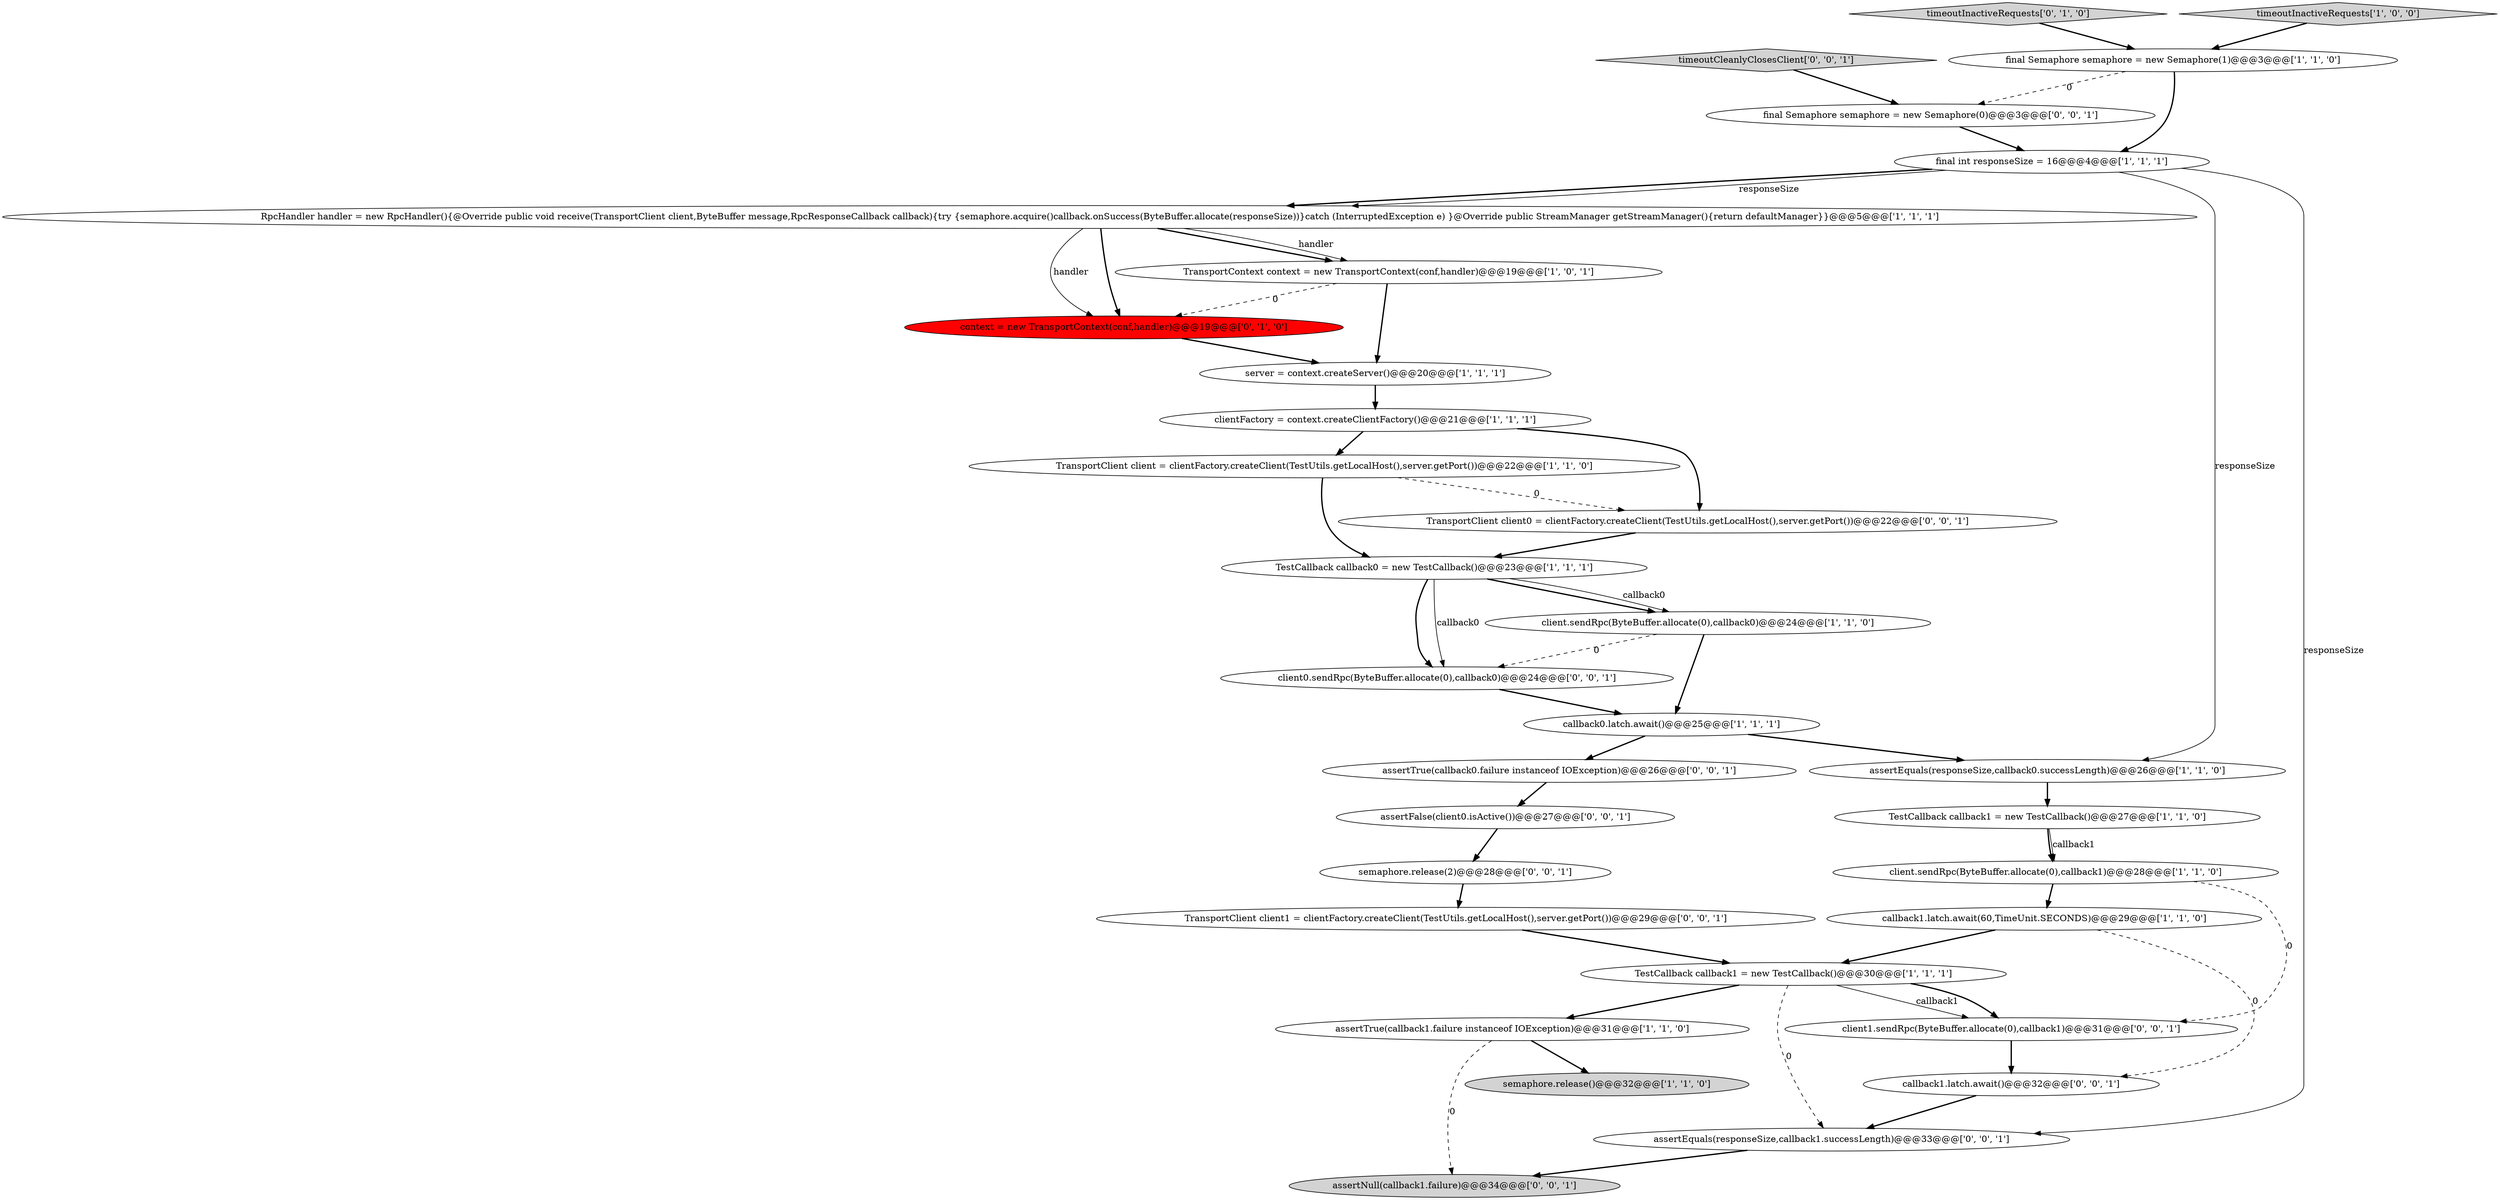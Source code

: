 digraph {
4 [style = filled, label = "TestCallback callback1 = new TestCallback()@@@30@@@['1', '1', '1']", fillcolor = white, shape = ellipse image = "AAA0AAABBB1BBB"];
19 [style = filled, label = "context = new TransportContext(conf,handler)@@@19@@@['0', '1', '0']", fillcolor = red, shape = ellipse image = "AAA1AAABBB2BBB"];
9 [style = filled, label = "server = context.createServer()@@@20@@@['1', '1', '1']", fillcolor = white, shape = ellipse image = "AAA0AAABBB1BBB"];
22 [style = filled, label = "client1.sendRpc(ByteBuffer.allocate(0),callback1)@@@31@@@['0', '0', '1']", fillcolor = white, shape = ellipse image = "AAA0AAABBB3BBB"];
30 [style = filled, label = "TransportClient client1 = clientFactory.createClient(TestUtils.getLocalHost(),server.getPort())@@@29@@@['0', '0', '1']", fillcolor = white, shape = ellipse image = "AAA0AAABBB3BBB"];
25 [style = filled, label = "semaphore.release(2)@@@28@@@['0', '0', '1']", fillcolor = white, shape = ellipse image = "AAA0AAABBB3BBB"];
28 [style = filled, label = "callback1.latch.await()@@@32@@@['0', '0', '1']", fillcolor = white, shape = ellipse image = "AAA0AAABBB3BBB"];
26 [style = filled, label = "timeoutCleanlyClosesClient['0', '0', '1']", fillcolor = lightgray, shape = diamond image = "AAA0AAABBB3BBB"];
5 [style = filled, label = "assertEquals(responseSize,callback0.successLength)@@@26@@@['1', '1', '0']", fillcolor = white, shape = ellipse image = "AAA0AAABBB1BBB"];
15 [style = filled, label = "callback0.latch.await()@@@25@@@['1', '1', '1']", fillcolor = white, shape = ellipse image = "AAA0AAABBB1BBB"];
20 [style = filled, label = "assertTrue(callback0.failure instanceof IOException)@@@26@@@['0', '0', '1']", fillcolor = white, shape = ellipse image = "AAA0AAABBB3BBB"];
27 [style = filled, label = "final Semaphore semaphore = new Semaphore(0)@@@3@@@['0', '0', '1']", fillcolor = white, shape = ellipse image = "AAA0AAABBB3BBB"];
6 [style = filled, label = "semaphore.release()@@@32@@@['1', '1', '0']", fillcolor = lightgray, shape = ellipse image = "AAA0AAABBB1BBB"];
3 [style = filled, label = "RpcHandler handler = new RpcHandler(){@Override public void receive(TransportClient client,ByteBuffer message,RpcResponseCallback callback){try {semaphore.acquire()callback.onSuccess(ByteBuffer.allocate(responseSize))}catch (InterruptedException e) }@Override public StreamManager getStreamManager(){return defaultManager}}@@@5@@@['1', '1', '1']", fillcolor = white, shape = ellipse image = "AAA0AAABBB1BBB"];
13 [style = filled, label = "clientFactory = context.createClientFactory()@@@21@@@['1', '1', '1']", fillcolor = white, shape = ellipse image = "AAA0AAABBB1BBB"];
8 [style = filled, label = "assertTrue(callback1.failure instanceof IOException)@@@31@@@['1', '1', '0']", fillcolor = white, shape = ellipse image = "AAA0AAABBB1BBB"];
12 [style = filled, label = "TransportContext context = new TransportContext(conf,handler)@@@19@@@['1', '0', '1']", fillcolor = white, shape = ellipse image = "AAA0AAABBB1BBB"];
0 [style = filled, label = "final int responseSize = 16@@@4@@@['1', '1', '1']", fillcolor = white, shape = ellipse image = "AAA0AAABBB1BBB"];
16 [style = filled, label = "client.sendRpc(ByteBuffer.allocate(0),callback1)@@@28@@@['1', '1', '0']", fillcolor = white, shape = ellipse image = "AAA0AAABBB1BBB"];
17 [style = filled, label = "TestCallback callback0 = new TestCallback()@@@23@@@['1', '1', '1']", fillcolor = white, shape = ellipse image = "AAA0AAABBB1BBB"];
21 [style = filled, label = "assertFalse(client0.isActive())@@@27@@@['0', '0', '1']", fillcolor = white, shape = ellipse image = "AAA0AAABBB3BBB"];
24 [style = filled, label = "assertNull(callback1.failure)@@@34@@@['0', '0', '1']", fillcolor = lightgray, shape = ellipse image = "AAA0AAABBB3BBB"];
14 [style = filled, label = "TransportClient client = clientFactory.createClient(TestUtils.getLocalHost(),server.getPort())@@@22@@@['1', '1', '0']", fillcolor = white, shape = ellipse image = "AAA0AAABBB1BBB"];
18 [style = filled, label = "timeoutInactiveRequests['0', '1', '0']", fillcolor = lightgray, shape = diamond image = "AAA0AAABBB2BBB"];
31 [style = filled, label = "client0.sendRpc(ByteBuffer.allocate(0),callback0)@@@24@@@['0', '0', '1']", fillcolor = white, shape = ellipse image = "AAA0AAABBB3BBB"];
10 [style = filled, label = "timeoutInactiveRequests['1', '0', '0']", fillcolor = lightgray, shape = diamond image = "AAA0AAABBB1BBB"];
2 [style = filled, label = "callback1.latch.await(60,TimeUnit.SECONDS)@@@29@@@['1', '1', '0']", fillcolor = white, shape = ellipse image = "AAA0AAABBB1BBB"];
7 [style = filled, label = "final Semaphore semaphore = new Semaphore(1)@@@3@@@['1', '1', '0']", fillcolor = white, shape = ellipse image = "AAA0AAABBB1BBB"];
1 [style = filled, label = "client.sendRpc(ByteBuffer.allocate(0),callback0)@@@24@@@['1', '1', '0']", fillcolor = white, shape = ellipse image = "AAA0AAABBB1BBB"];
11 [style = filled, label = "TestCallback callback1 = new TestCallback()@@@27@@@['1', '1', '0']", fillcolor = white, shape = ellipse image = "AAA0AAABBB1BBB"];
23 [style = filled, label = "assertEquals(responseSize,callback1.successLength)@@@33@@@['0', '0', '1']", fillcolor = white, shape = ellipse image = "AAA0AAABBB3BBB"];
29 [style = filled, label = "TransportClient client0 = clientFactory.createClient(TestUtils.getLocalHost(),server.getPort())@@@22@@@['0', '0', '1']", fillcolor = white, shape = ellipse image = "AAA0AAABBB3BBB"];
0->3 [style = bold, label=""];
11->16 [style = bold, label=""];
0->3 [style = solid, label="responseSize"];
29->17 [style = bold, label=""];
3->19 [style = solid, label="handler"];
17->1 [style = bold, label=""];
27->0 [style = bold, label=""];
25->30 [style = bold, label=""];
1->15 [style = bold, label=""];
17->31 [style = bold, label=""];
1->31 [style = dashed, label="0"];
14->17 [style = bold, label=""];
7->0 [style = bold, label=""];
8->6 [style = bold, label=""];
22->28 [style = bold, label=""];
3->12 [style = bold, label=""];
21->25 [style = bold, label=""];
16->2 [style = bold, label=""];
17->31 [style = solid, label="callback0"];
12->9 [style = bold, label=""];
8->24 [style = dashed, label="0"];
2->4 [style = bold, label=""];
10->7 [style = bold, label=""];
31->15 [style = bold, label=""];
15->5 [style = bold, label=""];
7->27 [style = dashed, label="0"];
20->21 [style = bold, label=""];
0->23 [style = solid, label="responseSize"];
3->12 [style = solid, label="handler"];
26->27 [style = bold, label=""];
13->29 [style = bold, label=""];
23->24 [style = bold, label=""];
17->1 [style = solid, label="callback0"];
11->16 [style = solid, label="callback1"];
12->19 [style = dashed, label="0"];
3->19 [style = bold, label=""];
19->9 [style = bold, label=""];
28->23 [style = bold, label=""];
30->4 [style = bold, label=""];
15->20 [style = bold, label=""];
2->28 [style = dashed, label="0"];
4->8 [style = bold, label=""];
0->5 [style = solid, label="responseSize"];
5->11 [style = bold, label=""];
4->22 [style = solid, label="callback1"];
18->7 [style = bold, label=""];
14->29 [style = dashed, label="0"];
4->23 [style = dashed, label="0"];
13->14 [style = bold, label=""];
4->22 [style = bold, label=""];
16->22 [style = dashed, label="0"];
9->13 [style = bold, label=""];
}
